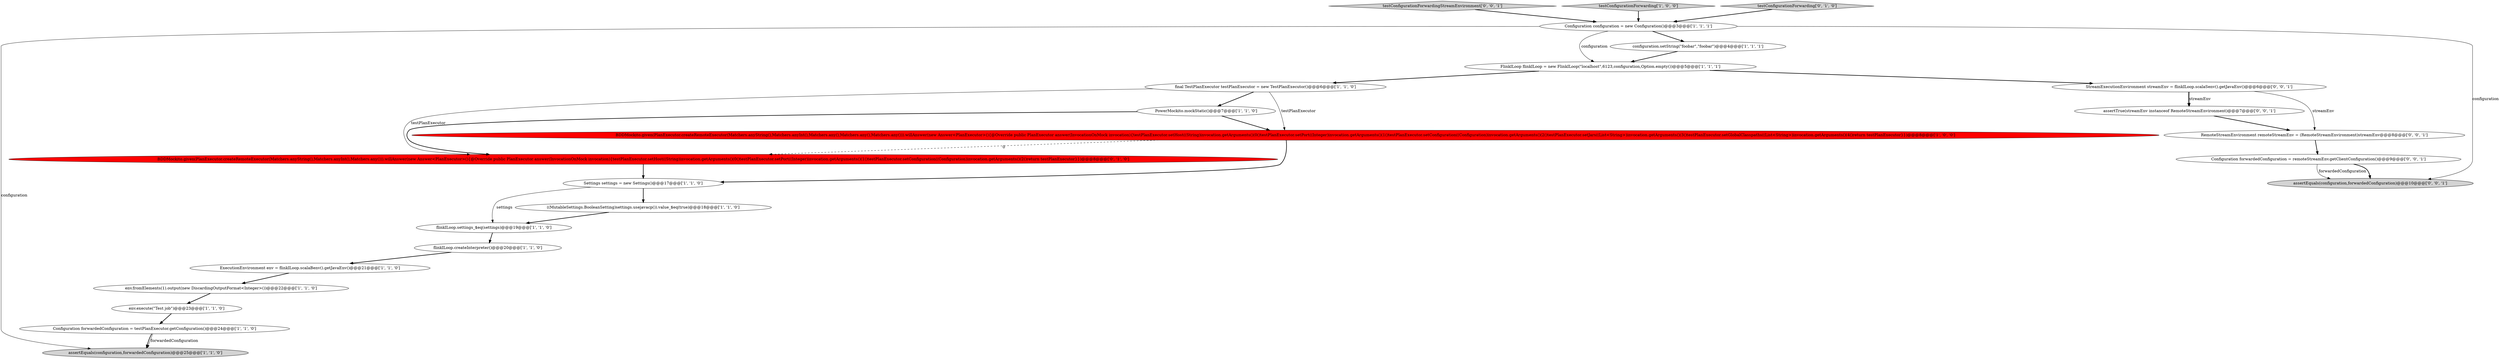 digraph {
17 [style = filled, label = "BDDMockito.given(PlanExecutor.createRemoteExecutor(Matchers.anyString(),Matchers.anyInt(),Matchers.any())).willAnswer(new Answer<PlanExecutor>(){@Override public PlanExecutor answer(InvocationOnMock invocation){testPlanExecutor.setHost((String)invocation.getArguments()(0()testPlanExecutor.setPort((Integer)invocation.getArguments()(1()testPlanExecutor.setConfiguration((Configuration)invocation.getArguments()(2()return testPlanExecutor}})@@@8@@@['0', '1', '0']", fillcolor = red, shape = ellipse image = "AAA1AAABBB2BBB"];
21 [style = filled, label = "Configuration forwardedConfiguration = remoteStreamEnv.getClientConfiguration()@@@9@@@['0', '0', '1']", fillcolor = white, shape = ellipse image = "AAA0AAABBB3BBB"];
3 [style = filled, label = "ExecutionEnvironment env = flinkILoop.scalaBenv().getJavaEnv()@@@21@@@['1', '1', '0']", fillcolor = white, shape = ellipse image = "AAA0AAABBB1BBB"];
2 [style = filled, label = "flinkILoop.createInterpreter()@@@20@@@['1', '1', '0']", fillcolor = white, shape = ellipse image = "AAA0AAABBB1BBB"];
19 [style = filled, label = "testConfigurationForwardingStreamEnvironment['0', '0', '1']", fillcolor = lightgray, shape = diamond image = "AAA0AAABBB3BBB"];
8 [style = filled, label = "final TestPlanExecutor testPlanExecutor = new TestPlanExecutor()@@@6@@@['1', '1', '0']", fillcolor = white, shape = ellipse image = "AAA0AAABBB1BBB"];
11 [style = filled, label = "Settings settings = new Settings()@@@17@@@['1', '1', '0']", fillcolor = white, shape = ellipse image = "AAA0AAABBB1BBB"];
9 [style = filled, label = "env.execute(\"Test job\")@@@23@@@['1', '1', '0']", fillcolor = white, shape = ellipse image = "AAA0AAABBB1BBB"];
7 [style = filled, label = "flinkILoop.settings_$eq(settings)@@@19@@@['1', '1', '0']", fillcolor = white, shape = ellipse image = "AAA0AAABBB1BBB"];
5 [style = filled, label = "Configuration configuration = new Configuration()@@@3@@@['1', '1', '1']", fillcolor = white, shape = ellipse image = "AAA0AAABBB1BBB"];
10 [style = filled, label = "PowerMockito.mockStatic()@@@7@@@['1', '1', '0']", fillcolor = white, shape = ellipse image = "AAA0AAABBB1BBB"];
4 [style = filled, label = "Configuration forwardedConfiguration = testPlanExecutor.getConfiguration()@@@24@@@['1', '1', '0']", fillcolor = white, shape = ellipse image = "AAA0AAABBB1BBB"];
6 [style = filled, label = "assertEquals(configuration,forwardedConfiguration)@@@25@@@['1', '1', '0']", fillcolor = lightgray, shape = ellipse image = "AAA0AAABBB1BBB"];
23 [style = filled, label = "assertEquals(configuration,forwardedConfiguration)@@@10@@@['0', '0', '1']", fillcolor = lightgray, shape = ellipse image = "AAA0AAABBB3BBB"];
14 [style = filled, label = "((MutableSettings.BooleanSetting)settings.usejavacp()).value_$eq(true)@@@18@@@['1', '1', '0']", fillcolor = white, shape = ellipse image = "AAA0AAABBB1BBB"];
0 [style = filled, label = "testConfigurationForwarding['1', '0', '0']", fillcolor = lightgray, shape = diamond image = "AAA0AAABBB1BBB"];
15 [style = filled, label = "configuration.setString(\"foobar\",\"foobar\")@@@4@@@['1', '1', '1']", fillcolor = white, shape = ellipse image = "AAA0AAABBB1BBB"];
20 [style = filled, label = "RemoteStreamEnvironment remoteStreamEnv = (RemoteStreamEnvironment)streamEnv@@@8@@@['0', '0', '1']", fillcolor = white, shape = ellipse image = "AAA0AAABBB3BBB"];
13 [style = filled, label = "env.fromElements(1).output(new DiscardingOutputFormat<Integer>())@@@22@@@['1', '1', '0']", fillcolor = white, shape = ellipse image = "AAA0AAABBB1BBB"];
12 [style = filled, label = "BDDMockito.given(PlanExecutor.createRemoteExecutor(Matchers.anyString(),Matchers.anyInt(),Matchers.any(),Matchers.any(),Matchers.any())).willAnswer(new Answer<PlanExecutor>(){@Override public PlanExecutor answer(InvocationOnMock invocation){testPlanExecutor.setHost((String)invocation.getArguments()(0()testPlanExecutor.setPort((Integer)invocation.getArguments()(1()testPlanExecutor.setConfiguration((Configuration)invocation.getArguments()(2()testPlanExecutor.setJars((List<String>)invocation.getArguments()(3()testPlanExecutor.setGlobalClasspaths((List<String>)invocation.getArguments()(4()return testPlanExecutor}})@@@8@@@['1', '0', '0']", fillcolor = red, shape = ellipse image = "AAA1AAABBB1BBB"];
1 [style = filled, label = "FlinkILoop flinkILoop = new FlinkILoop(\"localhost\",6123,configuration,Option.empty())@@@5@@@['1', '1', '1']", fillcolor = white, shape = ellipse image = "AAA0AAABBB1BBB"];
18 [style = filled, label = "assertTrue(streamEnv instanceof RemoteStreamEnvironment)@@@7@@@['0', '0', '1']", fillcolor = white, shape = ellipse image = "AAA0AAABBB3BBB"];
22 [style = filled, label = "StreamExecutionEnvironment streamEnv = flinkILoop.scalaSenv().getJavaEnv()@@@6@@@['0', '0', '1']", fillcolor = white, shape = ellipse image = "AAA0AAABBB3BBB"];
16 [style = filled, label = "testConfigurationForwarding['0', '1', '0']", fillcolor = lightgray, shape = diamond image = "AAA0AAABBB2BBB"];
8->10 [style = bold, label=""];
1->8 [style = bold, label=""];
11->14 [style = bold, label=""];
4->6 [style = bold, label=""];
8->17 [style = solid, label="testPlanExecutor"];
9->4 [style = bold, label=""];
2->3 [style = bold, label=""];
5->1 [style = solid, label="configuration"];
8->12 [style = solid, label="testPlanExecutor"];
12->11 [style = bold, label=""];
5->6 [style = solid, label="configuration"];
12->17 [style = dashed, label="0"];
5->15 [style = bold, label=""];
10->17 [style = bold, label=""];
22->20 [style = solid, label="streamEnv"];
14->7 [style = bold, label=""];
1->22 [style = bold, label=""];
20->21 [style = bold, label=""];
19->5 [style = bold, label=""];
5->23 [style = solid, label="configuration"];
18->20 [style = bold, label=""];
22->18 [style = bold, label=""];
15->1 [style = bold, label=""];
10->12 [style = bold, label=""];
7->2 [style = bold, label=""];
4->6 [style = solid, label="forwardedConfiguration"];
11->7 [style = solid, label="settings"];
3->13 [style = bold, label=""];
16->5 [style = bold, label=""];
22->18 [style = solid, label="streamEnv"];
13->9 [style = bold, label=""];
21->23 [style = solid, label="forwardedConfiguration"];
21->23 [style = bold, label=""];
0->5 [style = bold, label=""];
17->11 [style = bold, label=""];
}
